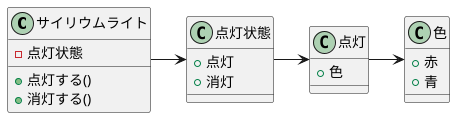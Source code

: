 @startuml
class サイリウムライト {
  - 点灯状態
  + 点灯する()
  + 消灯する()
}

class 点灯状態 {
  + 点灯
  + 消灯
}

class 点灯 {
  + 色
}

class 色 {
  + 赤
  + 青
}

サイリウムライト -> 点灯状態
点灯状態 -> 点灯
点灯 -> 色


@enduml
